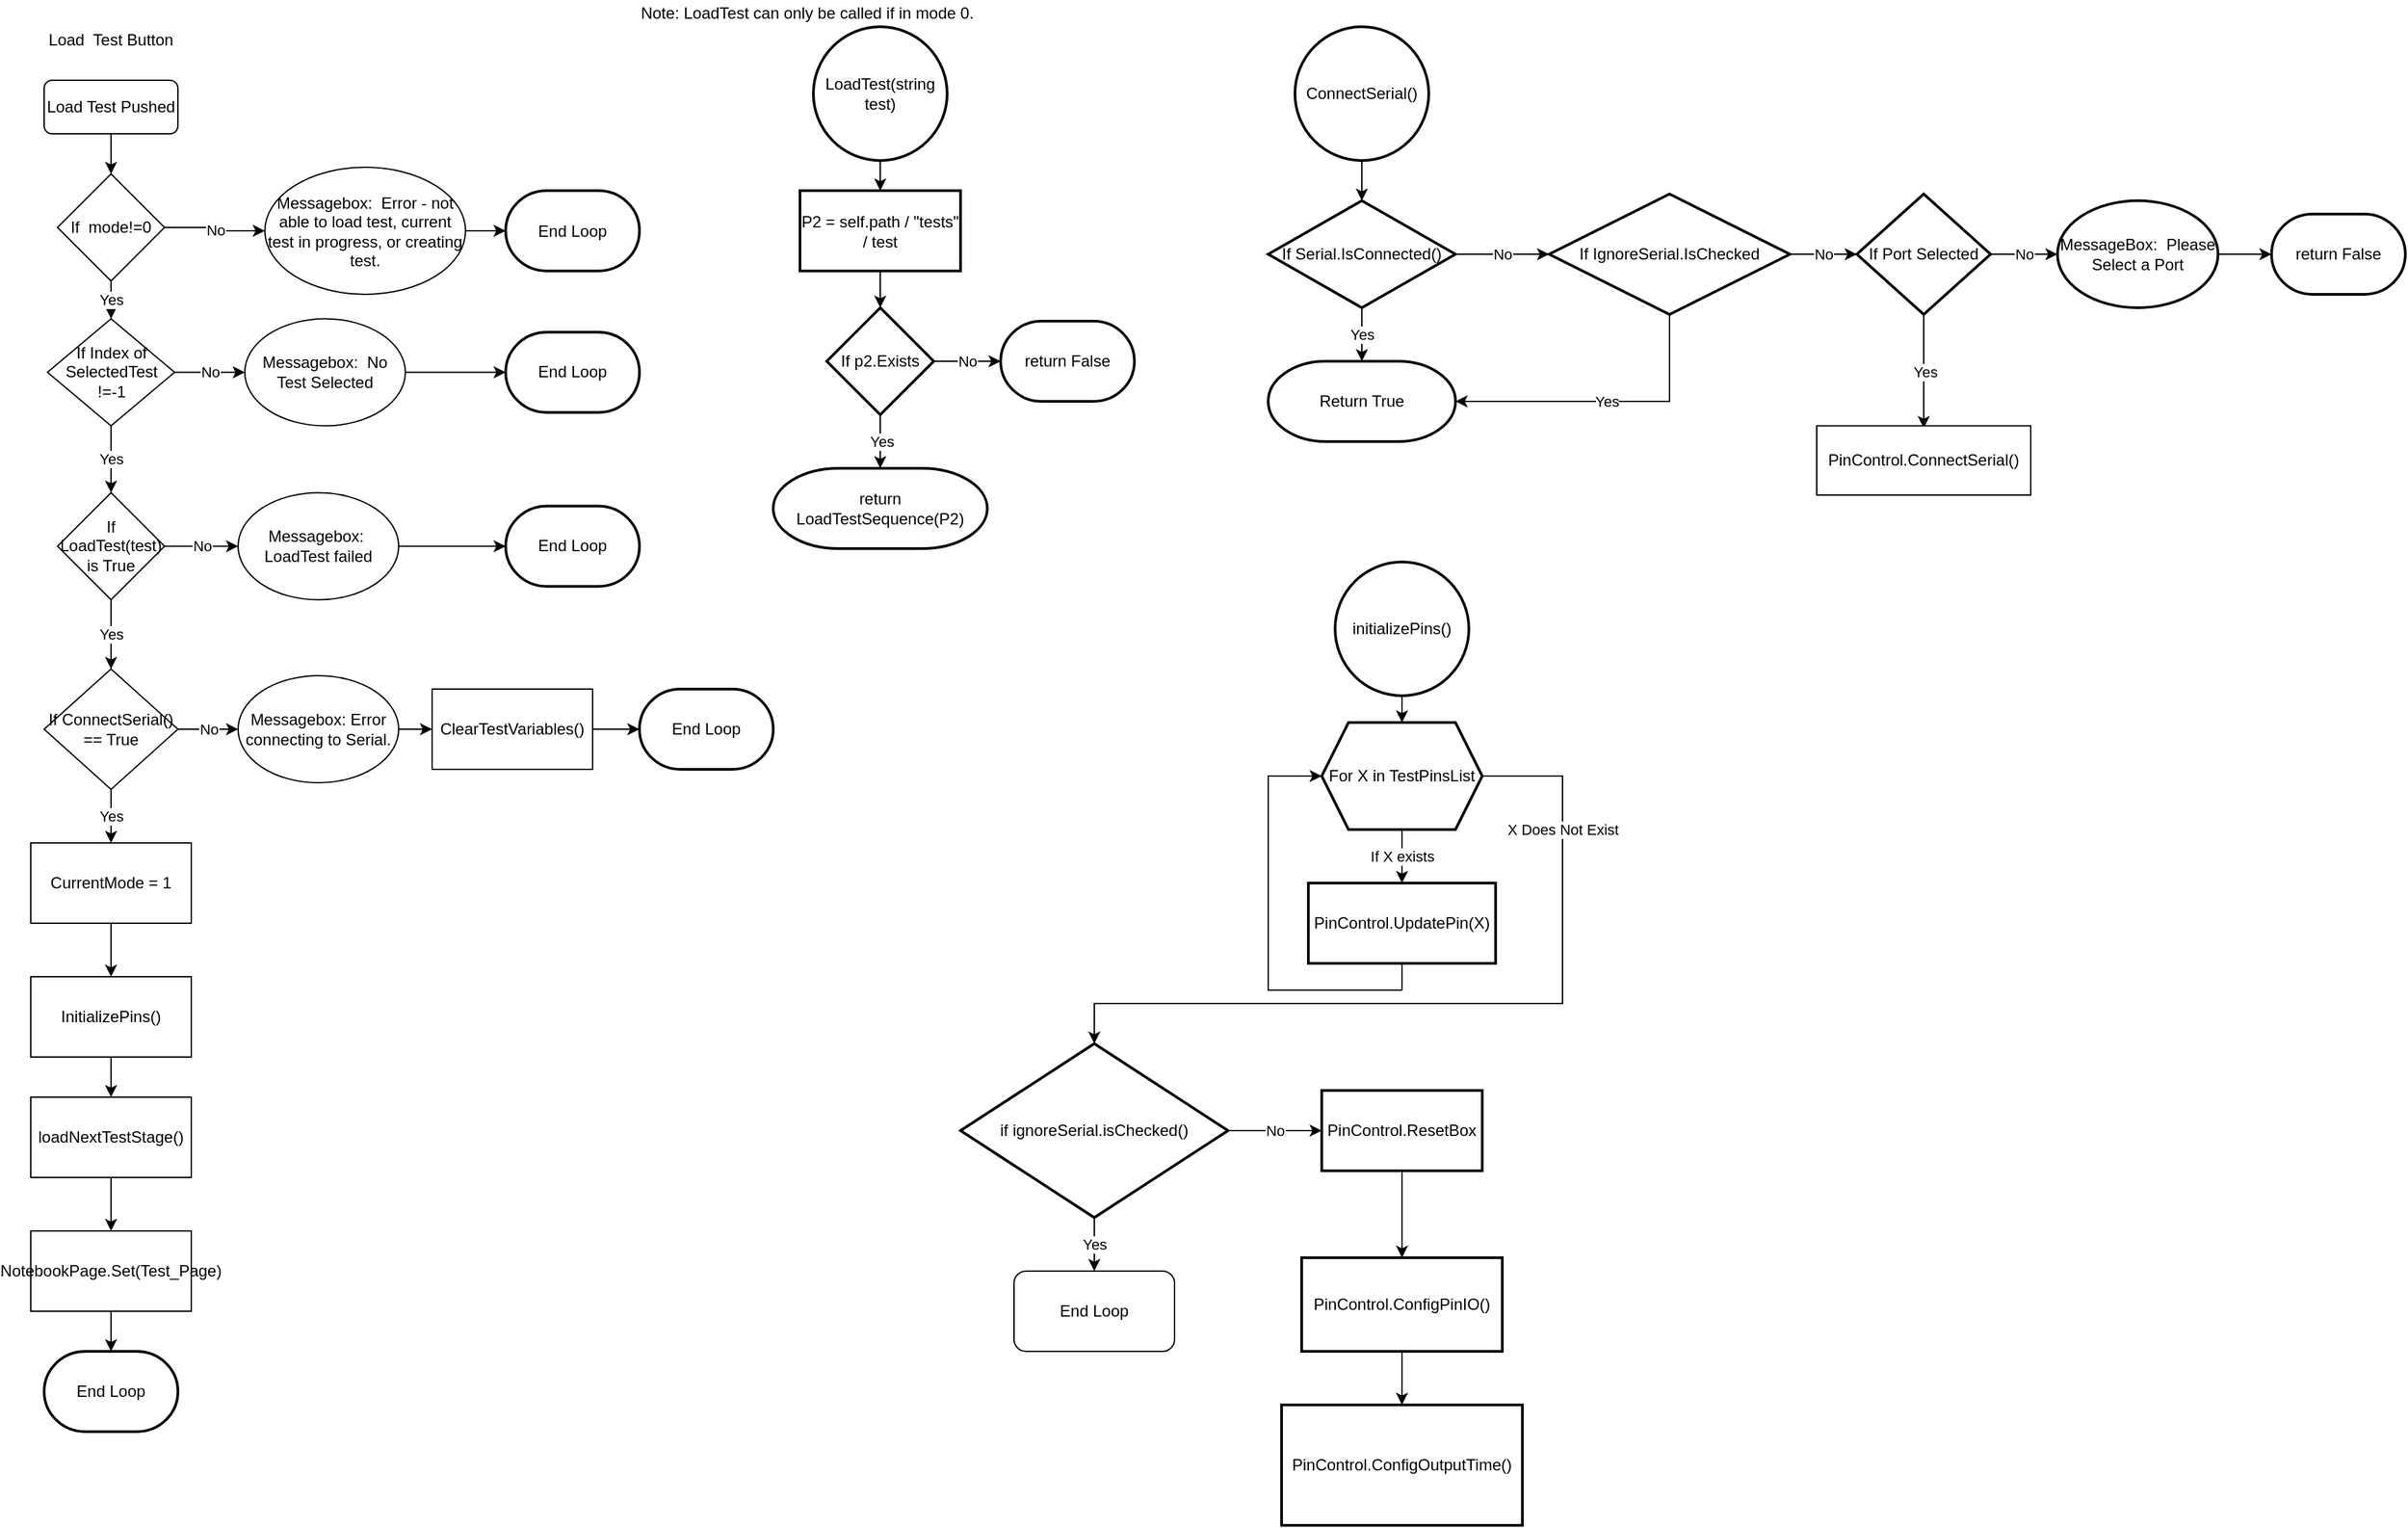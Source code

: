 <mxfile version="14.4.8" type="github" pages="4">
  <diagram id="6a731a19-8d31-9384-78a2-239565b7b9f0" name="Load_Test_Button">
    <mxGraphModel dx="1504" dy="615" grid="1" gridSize="10" guides="1" tooltips="1" connect="1" arrows="1" fold="1" page="1" pageScale="1" pageWidth="1600" pageHeight="1200" background="#ffffff" math="0" shadow="0">
      <root>
        <mxCell id="0" />
        <mxCell id="1" parent="0" />
        <mxCell id="tTzITee3SI3V6Dp85nhz-55" value="Load&amp;nbsp; Test Button" style="text;html=1;strokeColor=none;fillColor=none;align=center;verticalAlign=middle;whiteSpace=wrap;rounded=0;" parent="1" vertex="1">
          <mxGeometry x="40" y="30" width="110" height="20" as="geometry" />
        </mxCell>
        <mxCell id="tTzITee3SI3V6Dp85nhz-83" value="" style="edgeStyle=orthogonalEdgeStyle;rounded=0;orthogonalLoop=1;jettySize=auto;html=1;" parent="1" source="tTzITee3SI3V6Dp85nhz-56" target="tTzITee3SI3V6Dp85nhz-82" edge="1">
          <mxGeometry relative="1" as="geometry" />
        </mxCell>
        <mxCell id="tTzITee3SI3V6Dp85nhz-56" value="Load Test Pushed" style="rounded=1;whiteSpace=wrap;html=1;" parent="1" vertex="1">
          <mxGeometry x="45" y="70" width="100" height="40" as="geometry" />
        </mxCell>
        <mxCell id="tTzITee3SI3V6Dp85nhz-61" value="No" style="edgeStyle=orthogonalEdgeStyle;rounded=0;orthogonalLoop=1;jettySize=auto;html=1;" parent="1" source="tTzITee3SI3V6Dp85nhz-59" target="tTzITee3SI3V6Dp85nhz-60" edge="1">
          <mxGeometry relative="1" as="geometry" />
        </mxCell>
        <mxCell id="tTzITee3SI3V6Dp85nhz-67" value="Yes" style="edgeStyle=orthogonalEdgeStyle;rounded=0;orthogonalLoop=1;jettySize=auto;html=1;" parent="1" source="tTzITee3SI3V6Dp85nhz-59" target="tTzITee3SI3V6Dp85nhz-66" edge="1">
          <mxGeometry relative="1" as="geometry" />
        </mxCell>
        <mxCell id="tTzITee3SI3V6Dp85nhz-59" value="If Index of SelectedTest !=-1" style="rhombus;whiteSpace=wrap;html=1;" parent="1" vertex="1">
          <mxGeometry x="47.5" y="248.25" width="95" height="80" as="geometry" />
        </mxCell>
        <mxCell id="tTzITee3SI3V6Dp85nhz-72" value="" style="edgeStyle=orthogonalEdgeStyle;rounded=0;orthogonalLoop=1;jettySize=auto;html=1;" parent="1" source="tTzITee3SI3V6Dp85nhz-60" target="tTzITee3SI3V6Dp85nhz-70" edge="1">
          <mxGeometry relative="1" as="geometry" />
        </mxCell>
        <mxCell id="tTzITee3SI3V6Dp85nhz-60" value="Messagebox:&amp;nbsp; No Test Selected" style="ellipse;whiteSpace=wrap;html=1;" parent="1" vertex="1">
          <mxGeometry x="195" y="248.25" width="120" height="80" as="geometry" />
        </mxCell>
        <mxCell id="UficYF0TFEuOsEOERnPV-9" value="Yes" style="edgeStyle=orthogonalEdgeStyle;rounded=0;orthogonalLoop=1;jettySize=auto;html=1;" parent="1" source="tTzITee3SI3V6Dp85nhz-66" target="UficYF0TFEuOsEOERnPV-4" edge="1">
          <mxGeometry relative="1" as="geometry" />
        </mxCell>
        <mxCell id="UficYF0TFEuOsEOERnPV-13" value="No" style="edgeStyle=orthogonalEdgeStyle;rounded=0;orthogonalLoop=1;jettySize=auto;html=1;" parent="1" source="tTzITee3SI3V6Dp85nhz-66" target="UficYF0TFEuOsEOERnPV-11" edge="1">
          <mxGeometry relative="1" as="geometry" />
        </mxCell>
        <mxCell id="tTzITee3SI3V6Dp85nhz-66" value="If LoadTest(test) is True" style="rhombus;whiteSpace=wrap;html=1;" parent="1" vertex="1">
          <mxGeometry x="55" y="378.25" width="80" height="80" as="geometry" />
        </mxCell>
        <mxCell id="UficYF0TFEuOsEOERnPV-29" value="" style="edgeStyle=orthogonalEdgeStyle;rounded=0;orthogonalLoop=1;jettySize=auto;html=1;" parent="1" source="tTzITee3SI3V6Dp85nhz-68" target="UficYF0TFEuOsEOERnPV-28" edge="1">
          <mxGeometry relative="1" as="geometry" />
        </mxCell>
        <mxCell id="tTzITee3SI3V6Dp85nhz-68" value="loadNextTestStage()" style="whiteSpace=wrap;html=1;" parent="1" vertex="1">
          <mxGeometry x="35" y="830" width="120" height="60" as="geometry" />
        </mxCell>
        <mxCell id="tTzITee3SI3V6Dp85nhz-70" value="End Loop" style="strokeWidth=2;html=1;shape=mxgraph.flowchart.terminator;whiteSpace=wrap;" parent="1" vertex="1">
          <mxGeometry x="390" y="258.25" width="100" height="60" as="geometry" />
        </mxCell>
        <mxCell id="tTzITee3SI3V6Dp85nhz-75" value="" style="edgeStyle=orthogonalEdgeStyle;rounded=0;orthogonalLoop=1;jettySize=auto;html=1;" parent="1" source="tTzITee3SI3V6Dp85nhz-73" target="tTzITee3SI3V6Dp85nhz-74" edge="1">
          <mxGeometry relative="1" as="geometry" />
        </mxCell>
        <mxCell id="tTzITee3SI3V6Dp85nhz-73" value="LoadTest(string test)" style="strokeWidth=2;html=1;shape=mxgraph.flowchart.start_2;whiteSpace=wrap;" parent="1" vertex="1">
          <mxGeometry x="620" y="30" width="100" height="100" as="geometry" />
        </mxCell>
        <mxCell id="tTzITee3SI3V6Dp85nhz-77" value="" style="edgeStyle=orthogonalEdgeStyle;rounded=0;orthogonalLoop=1;jettySize=auto;html=1;" parent="1" source="tTzITee3SI3V6Dp85nhz-74" target="tTzITee3SI3V6Dp85nhz-76" edge="1">
          <mxGeometry relative="1" as="geometry" />
        </mxCell>
        <mxCell id="tTzITee3SI3V6Dp85nhz-74" value="P2 = self.path / &quot;tests&quot; / test" style="whiteSpace=wrap;html=1;strokeWidth=2;" parent="1" vertex="1">
          <mxGeometry x="610" y="152.5" width="120" height="60" as="geometry" />
        </mxCell>
        <mxCell id="tTzITee3SI3V6Dp85nhz-79" value="No" style="edgeStyle=orthogonalEdgeStyle;rounded=0;orthogonalLoop=1;jettySize=auto;html=1;" parent="1" source="tTzITee3SI3V6Dp85nhz-76" target="tTzITee3SI3V6Dp85nhz-78" edge="1">
          <mxGeometry relative="1" as="geometry" />
        </mxCell>
        <mxCell id="tTzITee3SI3V6Dp85nhz-81" value="Yes" style="edgeStyle=orthogonalEdgeStyle;rounded=0;orthogonalLoop=1;jettySize=auto;html=1;" parent="1" source="tTzITee3SI3V6Dp85nhz-76" edge="1">
          <mxGeometry relative="1" as="geometry">
            <mxPoint x="670" y="360" as="targetPoint" />
          </mxGeometry>
        </mxCell>
        <mxCell id="tTzITee3SI3V6Dp85nhz-76" value="If p2.Exists" style="rhombus;whiteSpace=wrap;html=1;strokeWidth=2;" parent="1" vertex="1">
          <mxGeometry x="630" y="240" width="80" height="80" as="geometry" />
        </mxCell>
        <mxCell id="tTzITee3SI3V6Dp85nhz-78" value="return False" style="strokeWidth=2;html=1;shape=mxgraph.flowchart.terminator;whiteSpace=wrap;" parent="1" vertex="1">
          <mxGeometry x="760" y="250" width="100" height="60" as="geometry" />
        </mxCell>
        <mxCell id="tTzITee3SI3V6Dp85nhz-84" value="Yes" style="edgeStyle=orthogonalEdgeStyle;rounded=0;orthogonalLoop=1;jettySize=auto;html=1;" parent="1" source="tTzITee3SI3V6Dp85nhz-82" target="tTzITee3SI3V6Dp85nhz-59" edge="1">
          <mxGeometry relative="1" as="geometry" />
        </mxCell>
        <mxCell id="tTzITee3SI3V6Dp85nhz-86" value="No" style="edgeStyle=orthogonalEdgeStyle;rounded=0;orthogonalLoop=1;jettySize=auto;html=1;" parent="1" source="tTzITee3SI3V6Dp85nhz-82" target="tTzITee3SI3V6Dp85nhz-85" edge="1">
          <mxGeometry relative="1" as="geometry" />
        </mxCell>
        <mxCell id="tTzITee3SI3V6Dp85nhz-82" value="If&amp;nbsp; mode!=0" style="rhombus;whiteSpace=wrap;html=1;" parent="1" vertex="1">
          <mxGeometry x="55" y="140" width="80" height="80" as="geometry" />
        </mxCell>
        <mxCell id="tTzITee3SI3V6Dp85nhz-88" value="" style="edgeStyle=orthogonalEdgeStyle;rounded=0;orthogonalLoop=1;jettySize=auto;html=1;" parent="1" source="tTzITee3SI3V6Dp85nhz-85" target="tTzITee3SI3V6Dp85nhz-87" edge="1">
          <mxGeometry relative="1" as="geometry" />
        </mxCell>
        <mxCell id="tTzITee3SI3V6Dp85nhz-85" value="Messagebox:&amp;nbsp; Error - not able to load test, current test in progress, or creating test." style="ellipse;whiteSpace=wrap;html=1;" parent="1" vertex="1">
          <mxGeometry x="210" y="135" width="150" height="95" as="geometry" />
        </mxCell>
        <mxCell id="tTzITee3SI3V6Dp85nhz-87" value="End Loop" style="strokeWidth=2;html=1;shape=mxgraph.flowchart.terminator;whiteSpace=wrap;" parent="1" vertex="1">
          <mxGeometry x="390" y="152.5" width="100" height="60" as="geometry" />
        </mxCell>
        <mxCell id="tTzITee3SI3V6Dp85nhz-89" value="Note: LoadTest can only be called if in mode 0." style="text;html=1;align=center;verticalAlign=middle;resizable=0;points=[];autosize=1;" parent="1" vertex="1">
          <mxGeometry x="480" y="10" width="270" height="20" as="geometry" />
        </mxCell>
        <mxCell id="UficYF0TFEuOsEOERnPV-15" value="No" style="edgeStyle=orthogonalEdgeStyle;rounded=0;orthogonalLoop=1;jettySize=auto;html=1;" parent="1" source="UficYF0TFEuOsEOERnPV-4" target="UficYF0TFEuOsEOERnPV-14" edge="1">
          <mxGeometry relative="1" as="geometry" />
        </mxCell>
        <mxCell id="UficYF0TFEuOsEOERnPV-21" value="Yes" style="edgeStyle=orthogonalEdgeStyle;rounded=0;orthogonalLoop=1;jettySize=auto;html=1;" parent="1" source="UficYF0TFEuOsEOERnPV-4" target="UficYF0TFEuOsEOERnPV-20" edge="1">
          <mxGeometry relative="1" as="geometry" />
        </mxCell>
        <mxCell id="UficYF0TFEuOsEOERnPV-4" value="If ConnectSerial() == True" style="rhombus;whiteSpace=wrap;html=1;strokeWidth=1;" parent="1" vertex="1">
          <mxGeometry x="45" y="510" width="100" height="90" as="geometry" />
        </mxCell>
        <mxCell id="UficYF0TFEuOsEOERnPV-8" value="return LoadTestSequence(P2)" style="strokeWidth=2;html=1;shape=mxgraph.flowchart.terminator;whiteSpace=wrap;" parent="1" vertex="1">
          <mxGeometry x="590" y="360" width="160" height="60" as="geometry" />
        </mxCell>
        <mxCell id="UficYF0TFEuOsEOERnPV-10" value="" style="edgeStyle=orthogonalEdgeStyle;rounded=0;orthogonalLoop=1;jettySize=auto;html=1;" parent="1" source="UficYF0TFEuOsEOERnPV-11" target="UficYF0TFEuOsEOERnPV-12" edge="1">
          <mxGeometry relative="1" as="geometry" />
        </mxCell>
        <mxCell id="UficYF0TFEuOsEOERnPV-11" value="Messagebox:&amp;nbsp; LoadTest failed" style="ellipse;whiteSpace=wrap;html=1;" parent="1" vertex="1">
          <mxGeometry x="190" y="378.25" width="120" height="80" as="geometry" />
        </mxCell>
        <mxCell id="UficYF0TFEuOsEOERnPV-12" value="End Loop" style="strokeWidth=2;html=1;shape=mxgraph.flowchart.terminator;whiteSpace=wrap;" parent="1" vertex="1">
          <mxGeometry x="390" y="388.25" width="100" height="60" as="geometry" />
        </mxCell>
        <mxCell id="UficYF0TFEuOsEOERnPV-17" value="" style="edgeStyle=orthogonalEdgeStyle;rounded=0;orthogonalLoop=1;jettySize=auto;html=1;" parent="1" source="UficYF0TFEuOsEOERnPV-14" target="UficYF0TFEuOsEOERnPV-16" edge="1">
          <mxGeometry relative="1" as="geometry" />
        </mxCell>
        <mxCell id="UficYF0TFEuOsEOERnPV-14" value="Messagebox: Error connecting to Serial." style="ellipse;whiteSpace=wrap;html=1;strokeWidth=1;" parent="1" vertex="1">
          <mxGeometry x="190" y="515" width="120" height="80" as="geometry" />
        </mxCell>
        <mxCell id="UficYF0TFEuOsEOERnPV-19" value="" style="edgeStyle=orthogonalEdgeStyle;rounded=0;orthogonalLoop=1;jettySize=auto;html=1;" parent="1" source="UficYF0TFEuOsEOERnPV-16" target="UficYF0TFEuOsEOERnPV-18" edge="1">
          <mxGeometry relative="1" as="geometry" />
        </mxCell>
        <mxCell id="UficYF0TFEuOsEOERnPV-16" value="ClearTestVariables()" style="whiteSpace=wrap;html=1;strokeWidth=1;" parent="1" vertex="1">
          <mxGeometry x="335" y="525" width="120" height="60" as="geometry" />
        </mxCell>
        <mxCell id="UficYF0TFEuOsEOERnPV-18" value="End Loop" style="strokeWidth=2;html=1;shape=mxgraph.flowchart.terminator;whiteSpace=wrap;" parent="1" vertex="1">
          <mxGeometry x="490" y="525" width="100" height="60" as="geometry" />
        </mxCell>
        <mxCell id="UficYF0TFEuOsEOERnPV-26" value="" style="edgeStyle=orthogonalEdgeStyle;rounded=0;orthogonalLoop=1;jettySize=auto;html=1;" parent="1" source="UficYF0TFEuOsEOERnPV-20" target="UficYF0TFEuOsEOERnPV-24" edge="1">
          <mxGeometry relative="1" as="geometry" />
        </mxCell>
        <mxCell id="UficYF0TFEuOsEOERnPV-20" value="CurrentMode = 1" style="whiteSpace=wrap;html=1;strokeWidth=1;" parent="1" vertex="1">
          <mxGeometry x="35" y="640" width="120" height="60" as="geometry" />
        </mxCell>
        <mxCell id="UficYF0TFEuOsEOERnPV-27" value="" style="edgeStyle=orthogonalEdgeStyle;rounded=0;orthogonalLoop=1;jettySize=auto;html=1;" parent="1" source="UficYF0TFEuOsEOERnPV-24" target="tTzITee3SI3V6Dp85nhz-68" edge="1">
          <mxGeometry relative="1" as="geometry" />
        </mxCell>
        <mxCell id="UficYF0TFEuOsEOERnPV-24" value="InitializePins()" style="whiteSpace=wrap;html=1;" parent="1" vertex="1">
          <mxGeometry x="35" y="740" width="120" height="60" as="geometry" />
        </mxCell>
        <mxCell id="UficYF0TFEuOsEOERnPV-31" value="" style="edgeStyle=orthogonalEdgeStyle;rounded=0;orthogonalLoop=1;jettySize=auto;html=1;" parent="1" source="UficYF0TFEuOsEOERnPV-28" target="UficYF0TFEuOsEOERnPV-30" edge="1">
          <mxGeometry relative="1" as="geometry" />
        </mxCell>
        <mxCell id="UficYF0TFEuOsEOERnPV-28" value="NotebookPage.Set(Test_Page)" style="whiteSpace=wrap;html=1;" parent="1" vertex="1">
          <mxGeometry x="35" y="930" width="120" height="60" as="geometry" />
        </mxCell>
        <mxCell id="UficYF0TFEuOsEOERnPV-30" value="End Loop" style="strokeWidth=2;html=1;shape=mxgraph.flowchart.terminator;whiteSpace=wrap;" parent="1" vertex="1">
          <mxGeometry x="45" y="1020" width="100" height="60" as="geometry" />
        </mxCell>
        <mxCell id="UficYF0TFEuOsEOERnPV-36" value="" style="edgeStyle=orthogonalEdgeStyle;rounded=0;orthogonalLoop=1;jettySize=auto;html=1;" parent="1" source="UficYF0TFEuOsEOERnPV-33" target="UficYF0TFEuOsEOERnPV-35" edge="1">
          <mxGeometry relative="1" as="geometry" />
        </mxCell>
        <mxCell id="UficYF0TFEuOsEOERnPV-33" value="ConnectSerial()" style="strokeWidth=2;html=1;shape=mxgraph.flowchart.start_2;whiteSpace=wrap;" parent="1" vertex="1">
          <mxGeometry x="980" y="30" width="100" height="100" as="geometry" />
        </mxCell>
        <mxCell id="UficYF0TFEuOsEOERnPV-38" value="Yes" style="edgeStyle=orthogonalEdgeStyle;rounded=0;orthogonalLoop=1;jettySize=auto;html=1;" parent="1" source="UficYF0TFEuOsEOERnPV-35" target="UficYF0TFEuOsEOERnPV-37" edge="1">
          <mxGeometry relative="1" as="geometry" />
        </mxCell>
        <mxCell id="UficYF0TFEuOsEOERnPV-40" value="No" style="edgeStyle=orthogonalEdgeStyle;rounded=0;orthogonalLoop=1;jettySize=auto;html=1;" parent="1" source="UficYF0TFEuOsEOERnPV-35" target="UficYF0TFEuOsEOERnPV-39" edge="1">
          <mxGeometry relative="1" as="geometry" />
        </mxCell>
        <mxCell id="UficYF0TFEuOsEOERnPV-35" value="If Serial.IsConnected()" style="rhombus;whiteSpace=wrap;html=1;strokeWidth=2;" parent="1" vertex="1">
          <mxGeometry x="960" y="160" width="140" height="80" as="geometry" />
        </mxCell>
        <mxCell id="UficYF0TFEuOsEOERnPV-37" value="Return True" style="strokeWidth=2;html=1;shape=mxgraph.flowchart.terminator;whiteSpace=wrap;" parent="1" vertex="1">
          <mxGeometry x="960" y="280" width="140" height="60" as="geometry" />
        </mxCell>
        <mxCell id="UficYF0TFEuOsEOERnPV-41" value="Yes" style="edgeStyle=orthogonalEdgeStyle;rounded=0;orthogonalLoop=1;jettySize=auto;html=1;exitX=0.5;exitY=1;exitDx=0;exitDy=0;entryX=1;entryY=0.5;entryDx=0;entryDy=0;entryPerimeter=0;" parent="1" source="UficYF0TFEuOsEOERnPV-39" target="UficYF0TFEuOsEOERnPV-37" edge="1">
          <mxGeometry relative="1" as="geometry" />
        </mxCell>
        <mxCell id="UficYF0TFEuOsEOERnPV-43" value="No" style="edgeStyle=orthogonalEdgeStyle;rounded=0;orthogonalLoop=1;jettySize=auto;html=1;" parent="1" source="UficYF0TFEuOsEOERnPV-39" target="UficYF0TFEuOsEOERnPV-42" edge="1">
          <mxGeometry relative="1" as="geometry" />
        </mxCell>
        <mxCell id="UficYF0TFEuOsEOERnPV-39" value="If IgnoreSerial.IsChecked" style="rhombus;whiteSpace=wrap;html=1;strokeWidth=2;" parent="1" vertex="1">
          <mxGeometry x="1170" y="155" width="180" height="90" as="geometry" />
        </mxCell>
        <mxCell id="UficYF0TFEuOsEOERnPV-45" value="Yes" style="edgeStyle=orthogonalEdgeStyle;rounded=0;orthogonalLoop=1;jettySize=auto;html=1;" parent="1" source="UficYF0TFEuOsEOERnPV-42" edge="1">
          <mxGeometry relative="1" as="geometry">
            <mxPoint x="1450" y="330" as="targetPoint" />
          </mxGeometry>
        </mxCell>
        <mxCell id="UficYF0TFEuOsEOERnPV-47" value="No" style="edgeStyle=orthogonalEdgeStyle;rounded=0;orthogonalLoop=1;jettySize=auto;html=1;" parent="1" source="UficYF0TFEuOsEOERnPV-42" target="UficYF0TFEuOsEOERnPV-46" edge="1">
          <mxGeometry relative="1" as="geometry" />
        </mxCell>
        <mxCell id="UficYF0TFEuOsEOERnPV-42" value="If Port Selected" style="rhombus;whiteSpace=wrap;html=1;strokeWidth=2;" parent="1" vertex="1">
          <mxGeometry x="1400" y="155" width="100" height="90" as="geometry" />
        </mxCell>
        <mxCell id="UficYF0TFEuOsEOERnPV-49" value="" style="edgeStyle=orthogonalEdgeStyle;rounded=0;orthogonalLoop=1;jettySize=auto;html=1;" parent="1" source="UficYF0TFEuOsEOERnPV-46" target="UficYF0TFEuOsEOERnPV-48" edge="1">
          <mxGeometry relative="1" as="geometry" />
        </mxCell>
        <mxCell id="UficYF0TFEuOsEOERnPV-46" value="MessageBox:&amp;nbsp; Please Select a Port" style="ellipse;whiteSpace=wrap;html=1;strokeWidth=2;" parent="1" vertex="1">
          <mxGeometry x="1550" y="160" width="120" height="80" as="geometry" />
        </mxCell>
        <mxCell id="UficYF0TFEuOsEOERnPV-48" value="return False" style="strokeWidth=2;html=1;shape=mxgraph.flowchart.terminator;whiteSpace=wrap;" parent="1" vertex="1">
          <mxGeometry x="1710" y="170" width="100" height="60" as="geometry" />
        </mxCell>
        <mxCell id="ir7IwgKp179g5_XmWtsQ-1" value="PinControl.ConnectSerial()" style="rounded=0;whiteSpace=wrap;html=1;" parent="1" vertex="1">
          <mxGeometry x="1370" y="328.25" width="160" height="51.75" as="geometry" />
        </mxCell>
        <mxCell id="ir7IwgKp179g5_XmWtsQ-4" value="" style="edgeStyle=orthogonalEdgeStyle;rounded=0;orthogonalLoop=1;jettySize=auto;html=1;entryX=0.5;entryY=0;entryDx=0;entryDy=0;" parent="1" source="ir7IwgKp179g5_XmWtsQ-2" target="VLrwDN9U09hXujgsO5i5-10" edge="1">
          <mxGeometry relative="1" as="geometry" />
        </mxCell>
        <mxCell id="ir7IwgKp179g5_XmWtsQ-2" value="initializePins()" style="strokeWidth=2;html=1;shape=mxgraph.flowchart.start_2;whiteSpace=wrap;" parent="1" vertex="1">
          <mxGeometry x="1010" y="430" width="100" height="100" as="geometry" />
        </mxCell>
        <mxCell id="ir7IwgKp179g5_XmWtsQ-6" value="Yes" style="edgeStyle=orthogonalEdgeStyle;rounded=0;orthogonalLoop=1;jettySize=auto;html=1;entryX=0.5;entryY=0;entryDx=0;entryDy=0;" parent="1" source="ir7IwgKp179g5_XmWtsQ-3" target="ir7IwgKp179g5_XmWtsQ-9" edge="1">
          <mxGeometry relative="1" as="geometry" />
        </mxCell>
        <mxCell id="ir7IwgKp179g5_XmWtsQ-10" value="No" style="edgeStyle=orthogonalEdgeStyle;rounded=0;orthogonalLoop=1;jettySize=auto;html=1;" parent="1" source="ir7IwgKp179g5_XmWtsQ-3" target="ir7IwgKp179g5_XmWtsQ-5" edge="1">
          <mxGeometry relative="1" as="geometry" />
        </mxCell>
        <mxCell id="ir7IwgKp179g5_XmWtsQ-3" value="if ignoreSerial.isChecked()" style="rhombus;whiteSpace=wrap;html=1;strokeWidth=2;" parent="1" vertex="1">
          <mxGeometry x="730" y="790" width="200" height="130" as="geometry" />
        </mxCell>
        <mxCell id="VLrwDN9U09hXujgsO5i5-14" value="" style="edgeStyle=orthogonalEdgeStyle;rounded=0;orthogonalLoop=1;jettySize=auto;html=1;" edge="1" parent="1" source="ir7IwgKp179g5_XmWtsQ-5" target="VLrwDN9U09hXujgsO5i5-7">
          <mxGeometry relative="1" as="geometry" />
        </mxCell>
        <mxCell id="ir7IwgKp179g5_XmWtsQ-5" value="PinControl.ResetBox" style="whiteSpace=wrap;html=1;strokeWidth=2;" parent="1" vertex="1">
          <mxGeometry x="1000" y="825" width="120" height="60" as="geometry" />
        </mxCell>
        <mxCell id="ir7IwgKp179g5_XmWtsQ-9" value="End Loop" style="rounded=1;whiteSpace=wrap;html=1;" parent="1" vertex="1">
          <mxGeometry x="770" y="960" width="120" height="60" as="geometry" />
        </mxCell>
        <mxCell id="VLrwDN9U09hXujgsO5i5-16" value="" style="edgeStyle=orthogonalEdgeStyle;rounded=0;orthogonalLoop=1;jettySize=auto;html=1;" edge="1" parent="1" source="VLrwDN9U09hXujgsO5i5-7" target="VLrwDN9U09hXujgsO5i5-15">
          <mxGeometry relative="1" as="geometry" />
        </mxCell>
        <mxCell id="VLrwDN9U09hXujgsO5i5-7" value="PinControl.ConfigPinIO()" style="whiteSpace=wrap;html=1;strokeWidth=2;" vertex="1" parent="1">
          <mxGeometry x="985" y="950" width="150" height="70" as="geometry" />
        </mxCell>
        <mxCell id="VLrwDN9U09hXujgsO5i5-9" value="If X exists" style="edgeStyle=orthogonalEdgeStyle;rounded=0;orthogonalLoop=1;jettySize=auto;html=1;" edge="1" parent="1" source="VLrwDN9U09hXujgsO5i5-10" target="VLrwDN9U09hXujgsO5i5-11">
          <mxGeometry relative="1" as="geometry" />
        </mxCell>
        <mxCell id="VLrwDN9U09hXujgsO5i5-13" value="X Does Not Exist" style="edgeStyle=orthogonalEdgeStyle;rounded=0;orthogonalLoop=1;jettySize=auto;html=1;exitX=1;exitY=0.5;exitDx=0;exitDy=0;entryX=0.5;entryY=0;entryDx=0;entryDy=0;" edge="1" parent="1" source="VLrwDN9U09hXujgsO5i5-10" target="ir7IwgKp179g5_XmWtsQ-3">
          <mxGeometry x="-0.672" relative="1" as="geometry">
            <Array as="points">
              <mxPoint x="1180" y="590" />
              <mxPoint x="1180" y="760" />
              <mxPoint x="830" y="760" />
            </Array>
            <mxPoint as="offset" />
          </mxGeometry>
        </mxCell>
        <mxCell id="VLrwDN9U09hXujgsO5i5-10" value="For X in TestPinsList" style="shape=hexagon;perimeter=hexagonPerimeter2;whiteSpace=wrap;html=1;fixedSize=1;strokeWidth=2;" vertex="1" parent="1">
          <mxGeometry x="1000" y="550" width="120" height="80" as="geometry" />
        </mxCell>
        <mxCell id="VLrwDN9U09hXujgsO5i5-12" style="edgeStyle=orthogonalEdgeStyle;rounded=0;orthogonalLoop=1;jettySize=auto;html=1;exitX=0.5;exitY=1;exitDx=0;exitDy=0;entryX=0;entryY=0.5;entryDx=0;entryDy=0;" edge="1" parent="1" source="VLrwDN9U09hXujgsO5i5-11" target="VLrwDN9U09hXujgsO5i5-10">
          <mxGeometry relative="1" as="geometry">
            <Array as="points">
              <mxPoint x="1060" y="750" />
              <mxPoint x="960" y="750" />
              <mxPoint x="960" y="590" />
            </Array>
          </mxGeometry>
        </mxCell>
        <mxCell id="VLrwDN9U09hXujgsO5i5-11" value="PinControl.UpdatePin(X)" style="whiteSpace=wrap;html=1;strokeWidth=2;" vertex="1" parent="1">
          <mxGeometry x="990" y="670" width="140" height="60" as="geometry" />
        </mxCell>
        <mxCell id="VLrwDN9U09hXujgsO5i5-15" value="PinControl.ConfigOutputTime()" style="whiteSpace=wrap;html=1;strokeWidth=2;" vertex="1" parent="1">
          <mxGeometry x="970" y="1060" width="180" height="90" as="geometry" />
        </mxCell>
      </root>
    </mxGraphModel>
  </diagram>
  <diagram id="oTMPqpchAL877kF9N_FF" name="Test_Tab">
    <mxGraphModel dx="1422" dy="762" grid="1" gridSize="10" guides="1" tooltips="1" connect="1" arrows="1" fold="1" page="1" pageScale="1" pageWidth="1600" pageHeight="1200" math="0" shadow="0">
      <root>
        <mxCell id="KdpddDH9nwrAEuhVS6P6-0" />
        <mxCell id="KdpddDH9nwrAEuhVS6P6-1" parent="KdpddDH9nwrAEuhVS6P6-0" />
      </root>
    </mxGraphModel>
  </diagram>
  <diagram id="SMSFAHEOyso0FMqhiWyN" name="New_Test_Tab">
    <mxGraphModel dx="1422" dy="762" grid="1" gridSize="10" guides="1" tooltips="1" connect="1" arrows="1" fold="1" page="1" pageScale="1" pageWidth="1600" pageHeight="1200" math="0" shadow="0">
      <root>
        <mxCell id="UUAGUkRDnq5GgsOfPD1d-0" />
        <mxCell id="UUAGUkRDnq5GgsOfPD1d-1" parent="UUAGUkRDnq5GgsOfPD1d-0" />
      </root>
    </mxGraphModel>
  </diagram>
  <diagram id="_egIpCoBASKqLesXLy-j" name="New_Test_Creator_Tab">
    <mxGraphModel dx="1422" dy="762" grid="1" gridSize="10" guides="1" tooltips="1" connect="1" arrows="1" fold="1" page="1" pageScale="1" pageWidth="1600" pageHeight="1200" math="0" shadow="0">
      <root>
        <mxCell id="siutL4MeuASW3l7Rrboq-0" />
        <mxCell id="siutL4MeuASW3l7Rrboq-1" parent="siutL4MeuASW3l7Rrboq-0" />
      </root>
    </mxGraphModel>
  </diagram>
</mxfile>
